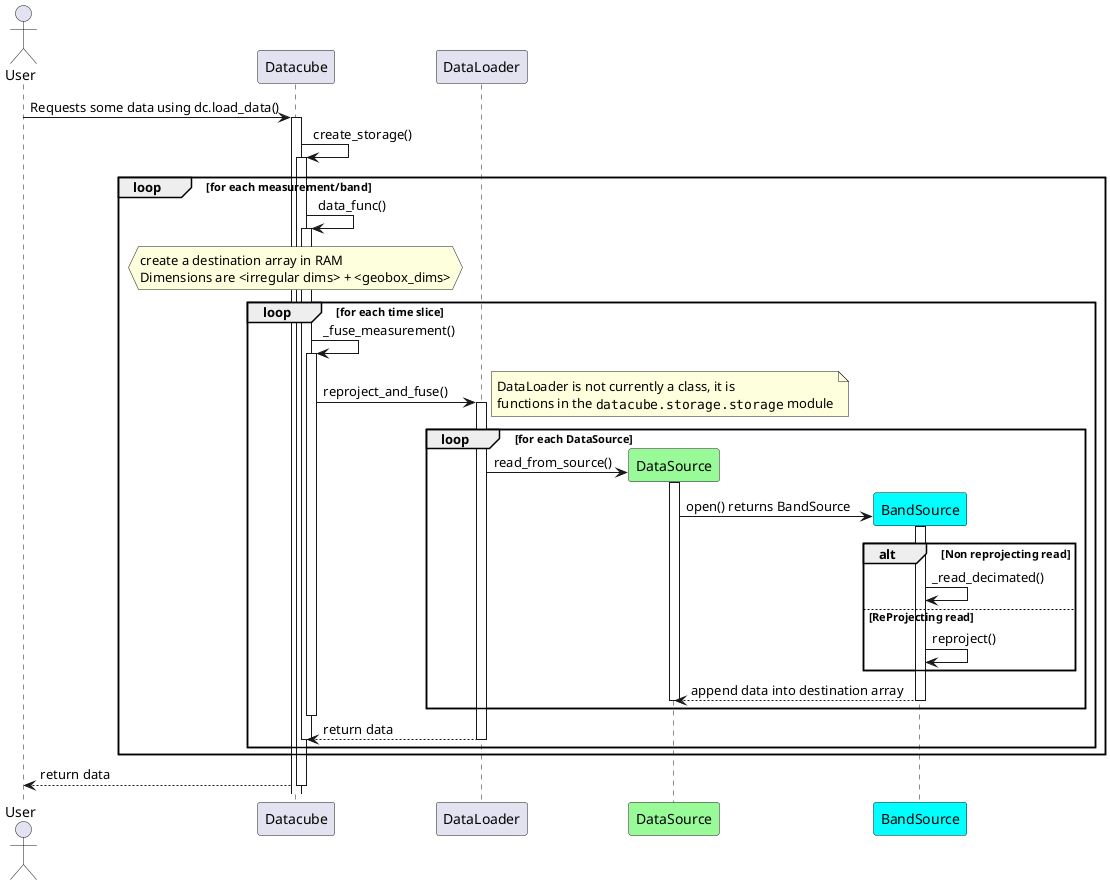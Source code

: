@startuml

'!include ..\datacube-core\docs\plantuml.cfg

actor User

participant Datacube


User -> Datacube: Requests some data using dc.load_data()
activate Datacube

Datacube -> Datacube: create_storage()
activate Datacube
loop for each measurement/band
  Datacube -> Datacube: data_func()
  activate Datacube
  hnote over Datacube
    create a destination array in RAM
    Dimensions are <irregular dims> + <geobox_dims>
  end note
  loop for each time slice
    Datacube -> Datacube: _fuse_measurement()
    activate Datacube
    Datacube -> DataLoader:  reproject_and_fuse()
    note right
        DataLoader is not currently a class, it is 
        functions in the ""datacube.storage.storage"" module
    end note
    activate DataLoader
    participant DataSource #PaleGreen
    loop for each DataSource
        create DataSource
        DataLoader -> DataSource: read_from_source()
        activate DataSource

        participant BandSource #Cyan
        create BandSource
        DataSource -> BandSource: open() returns BandSource
        activate BandSource
        alt Non reprojecting read
            BandSource -> BandSource: _read_decimated()
        else ReProjecting read
            BandSource -> BandSource: reproject()
        end
        BandSource --> DataSource: append data into destination array
        deactivate BandSource
        deactivate DataSource
    end
    deactivate Datacube
    DataLoader --> Datacube: return data
    deactivate DataLoader

    deactivate Datacube
  end
end

Datacube --> User: return data
deactivate Datacube


@enduml